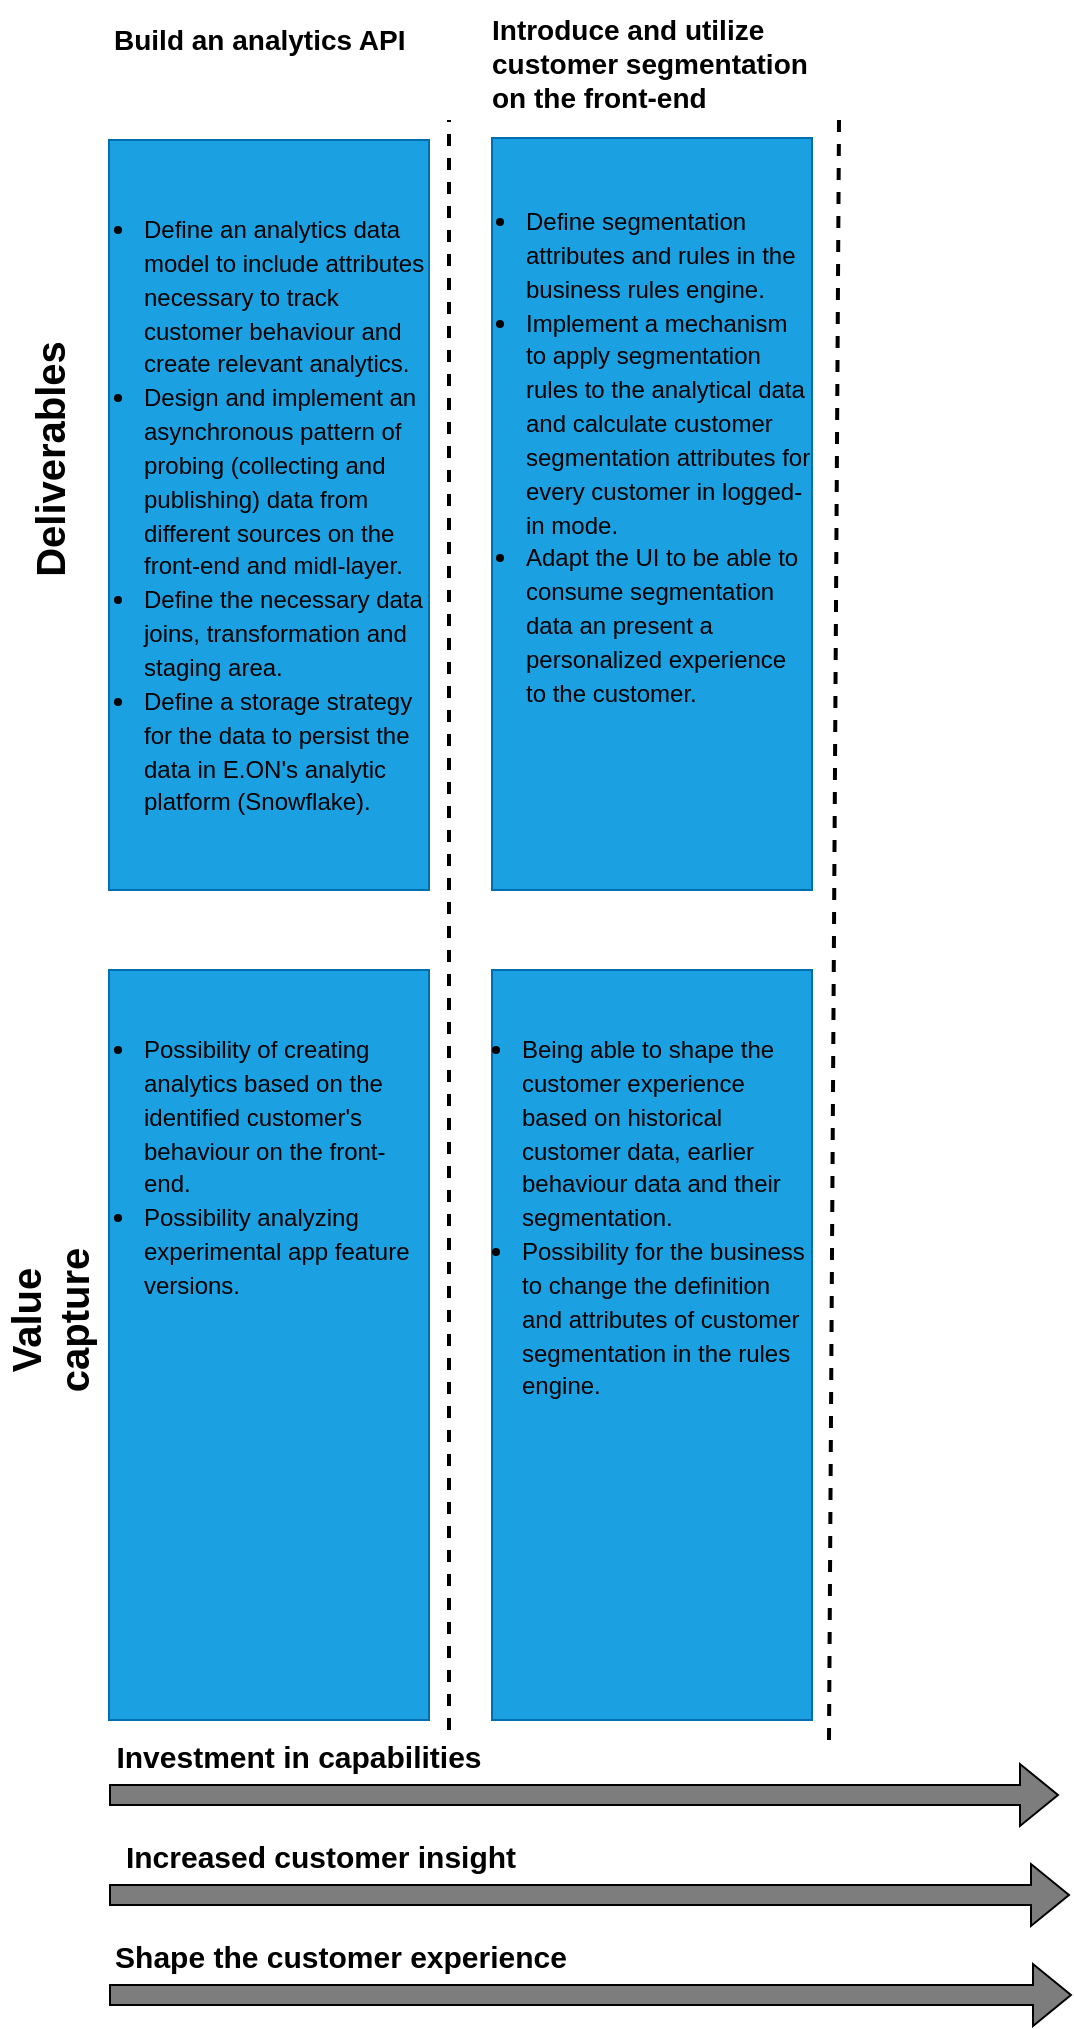 <mxfile version="28.2.5">
  <diagram name="Page-1" id="L-5fbbQSWwJBGnzplbtP">
    <mxGraphModel dx="1035" dy="732" grid="1" gridSize="10" guides="1" tooltips="1" connect="1" arrows="1" fold="1" page="1" pageScale="1" pageWidth="850" pageHeight="1100" math="0" shadow="0">
      <root>
        <mxCell id="0" />
        <mxCell id="1" parent="0" />
        <object label="" id="zzpMK-tOcANn6SZQlCMh-1">
          <mxCell style="verticalLabelPosition=bottom;verticalAlign=top;html=1;shape=mxgraph.basic.rect;fillColor2=none;strokeWidth=1;size=20;indent=5;fillOpacity=100;fillColor=#1ba1e2;fontColor=#ffffff;strokeColor=#006EAF;" vertex="1" parent="1">
            <mxGeometry x="417" y="885" width="160" height="375" as="geometry" />
          </mxCell>
        </object>
        <object label="" id="zzpMK-tOcANn6SZQlCMh-2">
          <mxCell style="verticalLabelPosition=bottom;verticalAlign=top;html=1;shape=mxgraph.basic.rect;fillColor2=none;strokeWidth=1;size=20;indent=5;fillOpacity=100;fillColor=#1ba1e2;fontColor=#ffffff;strokeColor=#006EAF;" vertex="1" parent="1">
            <mxGeometry x="225.5" y="885" width="160" height="375" as="geometry" />
          </mxCell>
        </object>
        <object label="" id="zzpMK-tOcANn6SZQlCMh-3">
          <mxCell style="verticalLabelPosition=bottom;verticalAlign=top;html=1;shape=mxgraph.basic.rect;fillColor2=none;strokeWidth=1;size=20;indent=5;fillColor=#1ba1e2;strokeColor=#006EAF;fontColor=#ffffff;" vertex="1" parent="1">
            <mxGeometry x="225.5" y="470" width="160" height="375" as="geometry" />
          </mxCell>
        </object>
        <mxCell id="zzpMK-tOcANn6SZQlCMh-4" value="" style="endArrow=none;dashed=1;html=1;rounded=0;strokeWidth=2;" edge="1" parent="1">
          <mxGeometry width="50" height="50" relative="1" as="geometry">
            <mxPoint x="585.5" y="1270" as="sourcePoint" />
            <mxPoint x="590.5" y="460" as="targetPoint" />
          </mxGeometry>
        </mxCell>
        <mxCell id="zzpMK-tOcANn6SZQlCMh-5" value="&lt;h3 style=&quot;margin-top: 0px;&quot;&gt;&lt;span style=&quot;font-size: 14px;&quot;&gt;Build an analytics API&lt;/span&gt;&lt;/h3&gt;" style="text;html=1;whiteSpace=wrap;overflow=hidden;rounded=0;" vertex="1" parent="1">
          <mxGeometry x="225.5" y="405" width="160" height="50" as="geometry" />
        </mxCell>
        <mxCell id="zzpMK-tOcANn6SZQlCMh-6" value="&lt;font&gt;&lt;b&gt;Deliverables&lt;/b&gt;&lt;/font&gt;" style="text;html=1;align=center;verticalAlign=middle;whiteSpace=wrap;rounded=0;rotation=-90;fontSize=20;" vertex="1" parent="1">
          <mxGeometry x="165.5" y="615" width="60" height="30" as="geometry" />
        </mxCell>
        <mxCell id="zzpMK-tOcANn6SZQlCMh-7" value="&lt;h3 style=&quot;margin-top: 0px;&quot;&gt;&lt;ul&gt;&lt;li&gt;&lt;span style=&quot;font-size: 12px; font-weight: 400;&quot;&gt;Possibility of creating analytics based on the identified customer&#39;s behaviour on the front-end.&lt;/span&gt;&lt;/li&gt;&lt;li&gt;&lt;span style=&quot;font-size: 12px; font-weight: 400;&quot;&gt;Possibility analyzing experimental app feature versions.&lt;/span&gt;&lt;/li&gt;&lt;/ul&gt;&lt;/h3&gt;" style="text;html=1;whiteSpace=wrap;overflow=hidden;rounded=0;spacingLeft=-25;" vertex="1" parent="1">
          <mxGeometry x="225.5" y="895" width="160" height="362.5" as="geometry" />
        </mxCell>
        <mxCell id="zzpMK-tOcANn6SZQlCMh-8" value="&lt;font&gt;&lt;b&gt;Value capture&lt;/b&gt;&lt;/font&gt;" style="text;html=1;align=center;verticalAlign=middle;whiteSpace=wrap;rounded=0;rotation=-90;fontSize=20;" vertex="1" parent="1">
          <mxGeometry x="143" y="1045" width="105" height="30" as="geometry" />
        </mxCell>
        <object label="" id="zzpMK-tOcANn6SZQlCMh-9">
          <mxCell style="verticalLabelPosition=bottom;verticalAlign=top;html=1;shape=mxgraph.basic.rect;fillColor2=none;strokeWidth=1;size=20;indent=5;fillColor=#1ba1e2;fontColor=#ffffff;strokeColor=#006EAF;" vertex="1" parent="1">
            <mxGeometry x="417" y="469" width="160" height="376" as="geometry" />
          </mxCell>
        </object>
        <mxCell id="zzpMK-tOcANn6SZQlCMh-10" value="&lt;h3 style=&quot;margin-top: 0px;&quot;&gt;&lt;font style=&quot;font-size: 14px;&quot;&gt;Introduce and utilize customer segmentation on the front-end&lt;/font&gt;&lt;/h3&gt;" style="text;html=1;whiteSpace=wrap;overflow=hidden;rounded=0;" vertex="1" parent="1">
          <mxGeometry x="415" y="400" width="164" height="60" as="geometry" />
        </mxCell>
        <mxCell id="zzpMK-tOcANn6SZQlCMh-11" value="&lt;h3 style=&quot;margin-top: 0px;&quot;&gt;&lt;p style=&quot;font-size: 12px; font-weight: 400;&quot;&gt;&lt;/p&gt;&lt;ul&gt;&lt;li&gt;&lt;span style=&quot;font-size: 12px; font-weight: 400;&quot;&gt;Define an analytics data model to include attributes necessary to track customer behaviour and create relevant analytics.&lt;br&gt;&lt;/span&gt;&lt;/li&gt;&lt;li&gt;&lt;span style=&quot;font-size: 12px; font-weight: 400;&quot;&gt;Design and implement an asynchronous pattern of probing (collecting and publishing) data from different sources on the front-end and midl-layer.&lt;/span&gt;&lt;/li&gt;&lt;li&gt;&lt;span style=&quot;font-size: 12px; font-weight: 400;&quot;&gt;Define the necessary data joins, transformation and staging area.&lt;/span&gt;&lt;/li&gt;&lt;li&gt;&lt;span style=&quot;font-size: 12px; font-weight: 400;&quot;&gt;Define a storage strategy for the data to persist the data in E.ON&#39;s analytic platform (Snowflake).&lt;/span&gt;&lt;/li&gt;&lt;/ul&gt;&lt;p&gt;&lt;/p&gt;&lt;/h3&gt;" style="text;html=1;whiteSpace=wrap;overflow=hidden;rounded=0;spacingLeft=-25;" vertex="1" parent="1">
          <mxGeometry x="225.5" y="485" width="158" height="350" as="geometry" />
        </mxCell>
        <mxCell id="zzpMK-tOcANn6SZQlCMh-12" value="" style="endArrow=none;dashed=1;html=1;rounded=0;strokeWidth=2;" edge="1" parent="1">
          <mxGeometry width="50" height="50" relative="1" as="geometry">
            <mxPoint x="395.5" y="1265" as="sourcePoint" />
            <mxPoint x="395.5" y="460" as="targetPoint" />
          </mxGeometry>
        </mxCell>
        <mxCell id="zzpMK-tOcANn6SZQlCMh-13" value="&lt;h3 style=&quot;margin-top: 0px;&quot;&gt;&lt;p style=&quot;font-size: 12px; font-weight: 400;&quot;&gt;&lt;/p&gt;&lt;ul&gt;&lt;li&gt;&lt;span style=&quot;font-size: 12px; font-weight: 400;&quot;&gt;Define segmentation attributes and rules in the business rules engine.&lt;/span&gt;&lt;/li&gt;&lt;li&gt;&lt;span style=&quot;font-size: 12px; font-weight: 400;&quot;&gt;Implement a mechanism to apply segmentation rules to the analytical data and calculate customer segmentation attributes for every customer in logged-in mode.&lt;/span&gt;&lt;/li&gt;&lt;li&gt;&lt;span style=&quot;font-size: 12px; font-weight: 400;&quot;&gt;Adapt the UI to be able to consume segmentation data an present a personalized experience to the customer.&lt;/span&gt;&lt;/li&gt;&lt;/ul&gt;&lt;p&gt;&lt;/p&gt;&lt;/h3&gt;" style="text;html=1;whiteSpace=wrap;overflow=hidden;rounded=0;spacing=2;spacingLeft=-25;" vertex="1" parent="1">
          <mxGeometry x="417" y="481" width="160" height="354" as="geometry" />
        </mxCell>
        <mxCell id="zzpMK-tOcANn6SZQlCMh-14" value="&lt;h3 style=&quot;margin-top: 0px;&quot;&gt;&lt;p style=&quot;font-size: 12px; font-weight: 400;&quot;&gt;&lt;/p&gt;&lt;ul&gt;&lt;li&gt;&lt;span style=&quot;font-size: 12px; font-weight: 400;&quot;&gt;Being able to shape the customer experience based on historical customer data, earlier&amp;nbsp; behaviour data and their segmentation.&lt;/span&gt;&lt;/li&gt;&lt;li&gt;&lt;span style=&quot;font-size: 12px; font-weight: 400;&quot;&gt;Possibility for the business to change the definition and attributes of customer segmentation in the rules engine.&lt;/span&gt;&lt;/li&gt;&lt;/ul&gt;&lt;p&gt;&lt;/p&gt;&lt;/h3&gt;" style="text;html=1;whiteSpace=wrap;overflow=hidden;rounded=0;spacing=2;spacingLeft=-25;" vertex="1" parent="1">
          <mxGeometry x="415" y="895" width="160.5" height="362.5" as="geometry" />
        </mxCell>
        <mxCell id="zzpMK-tOcANn6SZQlCMh-15" value="" style="shape=flexArrow;endArrow=classic;html=1;rounded=0;fillColor=#7D7D7D;" edge="1" parent="1">
          <mxGeometry width="50" height="50" relative="1" as="geometry">
            <mxPoint x="225.5" y="1297.5" as="sourcePoint" />
            <mxPoint x="700.5" y="1297.5" as="targetPoint" />
          </mxGeometry>
        </mxCell>
        <mxCell id="zzpMK-tOcANn6SZQlCMh-16" value="Investment in capabilities" style="edgeLabel;html=1;align=center;verticalAlign=middle;resizable=0;points=[];fontSize=15;fontStyle=1" vertex="1" connectable="0" parent="zzpMK-tOcANn6SZQlCMh-15">
          <mxGeometry x="-0.075" y="-4" relative="1" as="geometry">
            <mxPoint x="-125" y="-24" as="offset" />
          </mxGeometry>
        </mxCell>
        <mxCell id="zzpMK-tOcANn6SZQlCMh-17" value="" style="shape=flexArrow;endArrow=classic;html=1;rounded=0;fillColor=#7D7D7D;" edge="1" parent="1">
          <mxGeometry width="50" height="50" relative="1" as="geometry">
            <mxPoint x="225.5" y="1397.5" as="sourcePoint" />
            <mxPoint x="707" y="1397.5" as="targetPoint" />
          </mxGeometry>
        </mxCell>
        <mxCell id="zzpMK-tOcANn6SZQlCMh-18" value="Shape the customer experience" style="edgeLabel;html=1;align=center;verticalAlign=middle;resizable=0;points=[];fontSize=15;fontStyle=1" vertex="1" connectable="0" parent="zzpMK-tOcANn6SZQlCMh-17">
          <mxGeometry x="-0.075" y="-4" relative="1" as="geometry">
            <mxPoint x="-107" y="-24" as="offset" />
          </mxGeometry>
        </mxCell>
        <mxCell id="zzpMK-tOcANn6SZQlCMh-19" value="" style="shape=flexArrow;endArrow=classic;html=1;rounded=0;fillColor=#7D7D7D;" edge="1" parent="1">
          <mxGeometry width="50" height="50" relative="1" as="geometry">
            <mxPoint x="225.5" y="1347.5" as="sourcePoint" />
            <mxPoint x="706" y="1347.5" as="targetPoint" />
          </mxGeometry>
        </mxCell>
        <mxCell id="zzpMK-tOcANn6SZQlCMh-20" value="Increased customer insight" style="edgeLabel;html=1;align=center;verticalAlign=middle;resizable=0;points=[];fontSize=15;fontStyle=1" vertex="1" connectable="0" parent="zzpMK-tOcANn6SZQlCMh-19">
          <mxGeometry x="-0.075" y="-4" relative="1" as="geometry">
            <mxPoint x="-117" y="-24" as="offset" />
          </mxGeometry>
        </mxCell>
      </root>
    </mxGraphModel>
  </diagram>
</mxfile>
